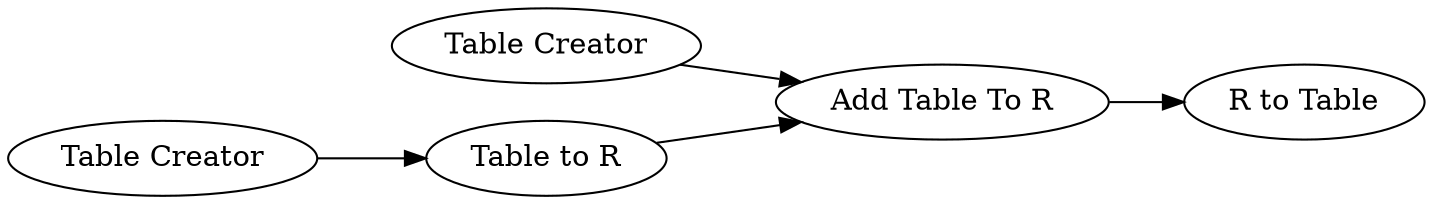 digraph {
	8 -> 16
	1 -> 8
	16 -> 9
	17 -> 16
	16 [label="Add Table To R"]
	1 [label="Table Creator"]
	9 [label="R to Table"]
	8 [label="Table to R"]
	17 [label="Table Creator"]
	rankdir=LR
}
